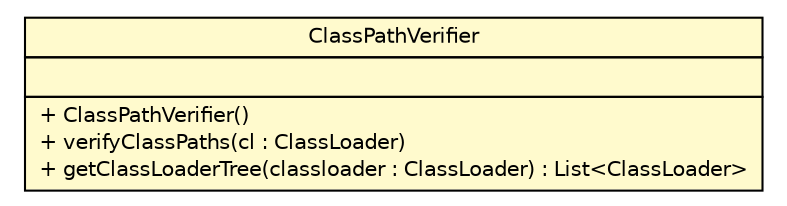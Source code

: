 #!/usr/local/bin/dot
#
# Class diagram 
# Generated by UMLGraph version R5_6 (http://www.umlgraph.org/)
#

digraph G {
	edge [fontname="Helvetica",fontsize=10,labelfontname="Helvetica",labelfontsize=10];
	node [fontname="Helvetica",fontsize=10,shape=plaintext];
	nodesep=0.25;
	ranksep=0.5;
	// sorcer.boot.util.ClassPathVerifier
	c143516 [label=<<table title="sorcer.boot.util.ClassPathVerifier" border="0" cellborder="1" cellspacing="0" cellpadding="2" port="p" bgcolor="lemonChiffon" href="./ClassPathVerifier.html">
		<tr><td><table border="0" cellspacing="0" cellpadding="1">
<tr><td align="center" balign="center"> ClassPathVerifier </td></tr>
		</table></td></tr>
		<tr><td><table border="0" cellspacing="0" cellpadding="1">
<tr><td align="left" balign="left">  </td></tr>
		</table></td></tr>
		<tr><td><table border="0" cellspacing="0" cellpadding="1">
<tr><td align="left" balign="left"> + ClassPathVerifier() </td></tr>
<tr><td align="left" balign="left"> + verifyClassPaths(cl : ClassLoader) </td></tr>
<tr><td align="left" balign="left"> + getClassLoaderTree(classloader : ClassLoader) : List&lt;ClassLoader&gt; </td></tr>
		</table></td></tr>
		</table>>, URL="./ClassPathVerifier.html", fontname="Helvetica", fontcolor="black", fontsize=10.0];
}

